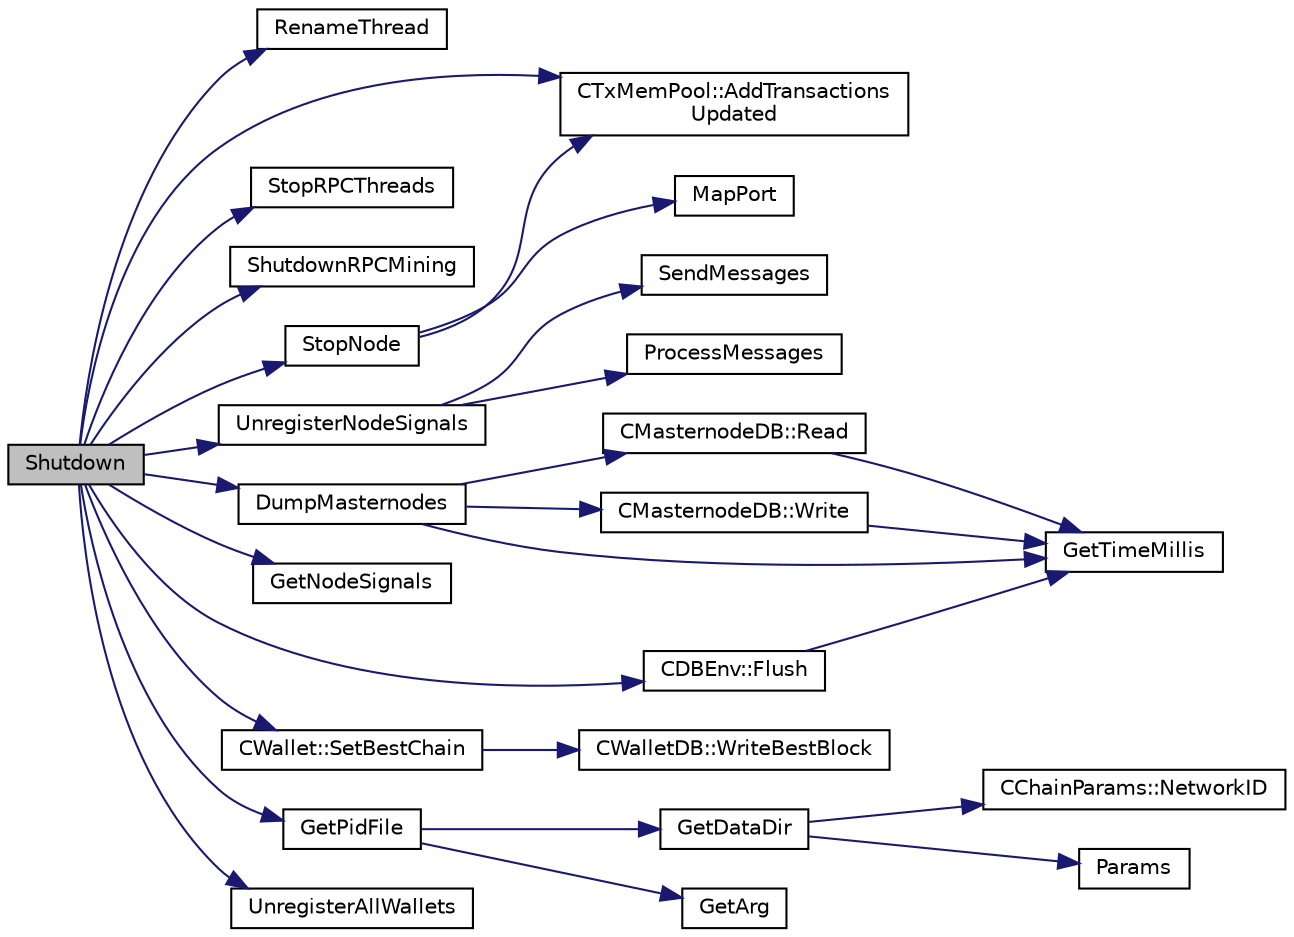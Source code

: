 digraph "Shutdown"
{
  edge [fontname="Helvetica",fontsize="10",labelfontname="Helvetica",labelfontsize="10"];
  node [fontname="Helvetica",fontsize="10",shape=record];
  rankdir="LR";
  Node53 [label="Shutdown",height=0.2,width=0.4,color="black", fillcolor="grey75", style="filled", fontcolor="black"];
  Node53 -> Node54 [color="midnightblue",fontsize="10",style="solid",fontname="Helvetica"];
  Node54 [label="RenameThread",height=0.2,width=0.4,color="black", fillcolor="white", style="filled",URL="$df/d2d/util_8cpp.html#a85fc1244e0bd3c91ee7a1c05ed10ebbb"];
  Node53 -> Node55 [color="midnightblue",fontsize="10",style="solid",fontname="Helvetica"];
  Node55 [label="CTxMemPool::AddTransactions\lUpdated",height=0.2,width=0.4,color="black", fillcolor="white", style="filled",URL="$db/d98/class_c_tx_mem_pool.html#a3039b67e5eebaa3ff830261c192816f2"];
  Node53 -> Node56 [color="midnightblue",fontsize="10",style="solid",fontname="Helvetica"];
  Node56 [label="StopRPCThreads",height=0.2,width=0.4,color="black", fillcolor="white", style="filled",URL="$d6/d76/rpcserver_8cpp.html#af5be6ec7b71359ed4111f1a5ed93b893"];
  Node53 -> Node57 [color="midnightblue",fontsize="10",style="solid",fontname="Helvetica"];
  Node57 [label="ShutdownRPCMining",height=0.2,width=0.4,color="black", fillcolor="white", style="filled",URL="$d4/ddd/rpcmining_8cpp.html#ae7370e6af93e26e0c967cda6a63fe3a9"];
  Node53 -> Node58 [color="midnightblue",fontsize="10",style="solid",fontname="Helvetica"];
  Node58 [label="CDBEnv::Flush",height=0.2,width=0.4,color="black", fillcolor="white", style="filled",URL="$d5/dd2/class_c_d_b_env.html#a09c5850b88919553a8db416ce288ff1a"];
  Node58 -> Node59 [color="midnightblue",fontsize="10",style="solid",fontname="Helvetica"];
  Node59 [label="GetTimeMillis",height=0.2,width=0.4,color="black", fillcolor="white", style="filled",URL="$d8/d3c/util_8h.html#a139d0fe6387b9e230a9b8bb12d9b43b9"];
  Node53 -> Node60 [color="midnightblue",fontsize="10",style="solid",fontname="Helvetica"];
  Node60 [label="StopNode",height=0.2,width=0.4,color="black", fillcolor="white", style="filled",URL="$dd/d84/net_8cpp.html#ac9110488f45c160d58f3c7ab7197bcea"];
  Node60 -> Node61 [color="midnightblue",fontsize="10",style="solid",fontname="Helvetica"];
  Node61 [label="MapPort",height=0.2,width=0.4,color="black", fillcolor="white", style="filled",URL="$dd/d84/net_8cpp.html#a93e4e6fbe288b6e882e697918695f88e"];
  Node60 -> Node55 [color="midnightblue",fontsize="10",style="solid",fontname="Helvetica"];
  Node53 -> Node62 [color="midnightblue",fontsize="10",style="solid",fontname="Helvetica"];
  Node62 [label="UnregisterNodeSignals",height=0.2,width=0.4,color="black", fillcolor="white", style="filled",URL="$df/d0a/main_8cpp.html#a3ef0cc6e9d9d6435ee2a5569244d6ebd",tooltip="Unregister a network node. "];
  Node62 -> Node63 [color="midnightblue",fontsize="10",style="solid",fontname="Helvetica"];
  Node63 [label="ProcessMessages",height=0.2,width=0.4,color="black", fillcolor="white", style="filled",URL="$df/d0a/main_8cpp.html#a196f9318f02448b85b28d612698934fd"];
  Node62 -> Node64 [color="midnightblue",fontsize="10",style="solid",fontname="Helvetica"];
  Node64 [label="SendMessages",height=0.2,width=0.4,color="black", fillcolor="white", style="filled",URL="$df/d0a/main_8cpp.html#a711a5bdb30c9c9bbdc83011b1cbbe2f3"];
  Node53 -> Node65 [color="midnightblue",fontsize="10",style="solid",fontname="Helvetica"];
  Node65 [label="GetNodeSignals",height=0.2,width=0.4,color="black", fillcolor="white", style="filled",URL="$dd/d84/net_8cpp.html#a475f2fc7d8f5cd7511db253cae8fe28a"];
  Node53 -> Node66 [color="midnightblue",fontsize="10",style="solid",fontname="Helvetica"];
  Node66 [label="DumpMasternodes",height=0.2,width=0.4,color="black", fillcolor="white", style="filled",URL="$d3/dcb/masternodeman_8cpp.html#af82c3cd6928301020e80458410608fa1"];
  Node66 -> Node59 [color="midnightblue",fontsize="10",style="solid",fontname="Helvetica"];
  Node66 -> Node67 [color="midnightblue",fontsize="10",style="solid",fontname="Helvetica"];
  Node67 [label="CMasternodeDB::Read",height=0.2,width=0.4,color="black", fillcolor="white", style="filled",URL="$d2/d64/class_c_masternode_d_b.html#ad54bf2d5914fc53b10f1e5afbcea70f2"];
  Node67 -> Node59 [color="midnightblue",fontsize="10",style="solid",fontname="Helvetica"];
  Node66 -> Node68 [color="midnightblue",fontsize="10",style="solid",fontname="Helvetica"];
  Node68 [label="CMasternodeDB::Write",height=0.2,width=0.4,color="black", fillcolor="white", style="filled",URL="$d2/d64/class_c_masternode_d_b.html#a6833edd9800df785eb6f9c3a1e7d63c4"];
  Node68 -> Node59 [color="midnightblue",fontsize="10",style="solid",fontname="Helvetica"];
  Node53 -> Node69 [color="midnightblue",fontsize="10",style="solid",fontname="Helvetica"];
  Node69 [label="CWallet::SetBestChain",height=0.2,width=0.4,color="black", fillcolor="white", style="filled",URL="$d2/de5/class_c_wallet.html#a1697a92171b4359f49b38aed643cf92b"];
  Node69 -> Node70 [color="midnightblue",fontsize="10",style="solid",fontname="Helvetica"];
  Node70 [label="CWalletDB::WriteBestBlock",height=0.2,width=0.4,color="black", fillcolor="white", style="filled",URL="$d4/d90/class_c_wallet_d_b.html#a5660d366fee16ab81f3e7d3a97892486"];
  Node53 -> Node71 [color="midnightblue",fontsize="10",style="solid",fontname="Helvetica"];
  Node71 [label="GetPidFile",height=0.2,width=0.4,color="black", fillcolor="white", style="filled",URL="$df/d2d/util_8cpp.html#a91d2f3eb3a1bb92ab4eb1bd4b713a99e"];
  Node71 -> Node72 [color="midnightblue",fontsize="10",style="solid",fontname="Helvetica"];
  Node72 [label="GetArg",height=0.2,width=0.4,color="black", fillcolor="white", style="filled",URL="$df/d2d/util_8cpp.html#a24f685720bf40370e5bd2a192ad50cd8",tooltip="Return string argument or default value. "];
  Node71 -> Node73 [color="midnightblue",fontsize="10",style="solid",fontname="Helvetica"];
  Node73 [label="GetDataDir",height=0.2,width=0.4,color="black", fillcolor="white", style="filled",URL="$df/d2d/util_8cpp.html#ab83866a054745d4b30a3948a1b44beba"];
  Node73 -> Node74 [color="midnightblue",fontsize="10",style="solid",fontname="Helvetica"];
  Node74 [label="Params",height=0.2,width=0.4,color="black", fillcolor="white", style="filled",URL="$df/dbf/chainparams_8cpp.html#ace5c5b706d71a324a417dd2db394fd4a",tooltip="Return the currently selected parameters. "];
  Node73 -> Node75 [color="midnightblue",fontsize="10",style="solid",fontname="Helvetica"];
  Node75 [label="CChainParams::NetworkID",height=0.2,width=0.4,color="black", fillcolor="white", style="filled",URL="$d1/d4f/class_c_chain_params.html#a90dc493ec0c0325c98c3ac06eb99862b"];
  Node53 -> Node76 [color="midnightblue",fontsize="10",style="solid",fontname="Helvetica"];
  Node76 [label="UnregisterAllWallets",height=0.2,width=0.4,color="black", fillcolor="white", style="filled",URL="$df/d0a/main_8cpp.html#ad0b02f9e3ff8997319581ce5021d4244",tooltip="Unregister all wallets from core. "];
}
